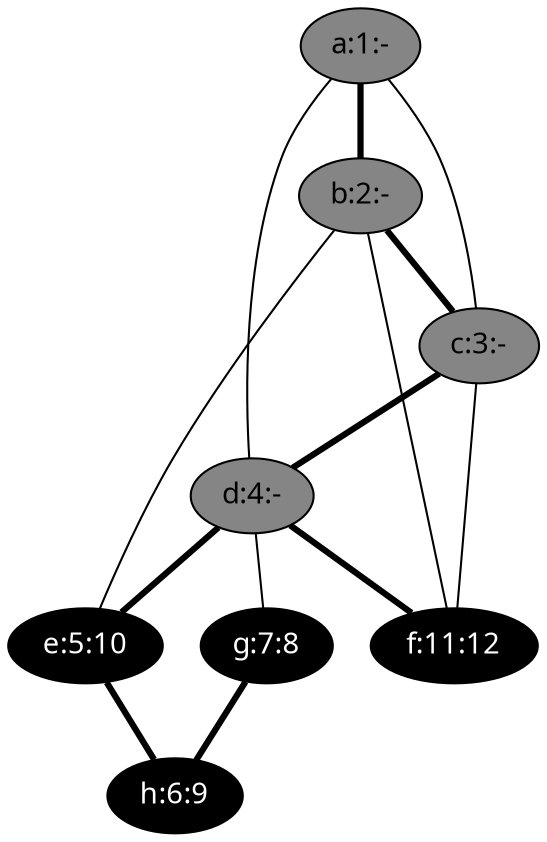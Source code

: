 Graph {
a [ label="a:1:-" style=filled fontname="time-bold" fillcolor=gray52 ];
b [ label="b:2:-" style=filled fontname="time-bold" fillcolor=gray52 ];
c [ label="c:3:-" style=filled fontname="time-bold" fillcolor=gray52 ];
d [ label="d:4:-" style=filled fontname="time-bold" fillcolor=gray52 ];
e [ label="e:5:10" fontcolor=white style=filled fontname="time-bold" fillcolor=black ];
f [ label="f:11:12" fontcolor=white style=filled fontname="time-bold" fillcolor=black ];
g [ label="g:7:8" fontcolor=white style=filled fontname="time-bold" fillcolor=black ];
h [ label="h:6:9" fontcolor=white style=filled fontname="time-bold" fillcolor=black ];
a--d[label="", penwidth=1];
a--b[label="", penwidth=3];
a--c[label="", penwidth=1];
b--e[label="", penwidth=1];
b--f[label="", penwidth=1];
b--c[label="", penwidth=3];
c--d[label="", penwidth=3];
c--f[label="", penwidth=1];
d--e[label="", penwidth=3];
d--f[label="", penwidth=3];
d--g[label="", penwidth=1];
e--h[label="", penwidth=3];
g--h[label="", penwidth=3];
}